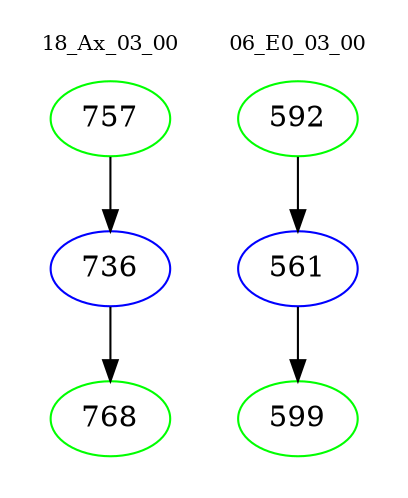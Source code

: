 digraph{
subgraph cluster_0 {
color = white
label = "18_Ax_03_00";
fontsize=10;
T0_757 [label="757", color="green"]
T0_757 -> T0_736 [color="black"]
T0_736 [label="736", color="blue"]
T0_736 -> T0_768 [color="black"]
T0_768 [label="768", color="green"]
}
subgraph cluster_1 {
color = white
label = "06_E0_03_00";
fontsize=10;
T1_592 [label="592", color="green"]
T1_592 -> T1_561 [color="black"]
T1_561 [label="561", color="blue"]
T1_561 -> T1_599 [color="black"]
T1_599 [label="599", color="green"]
}
}
